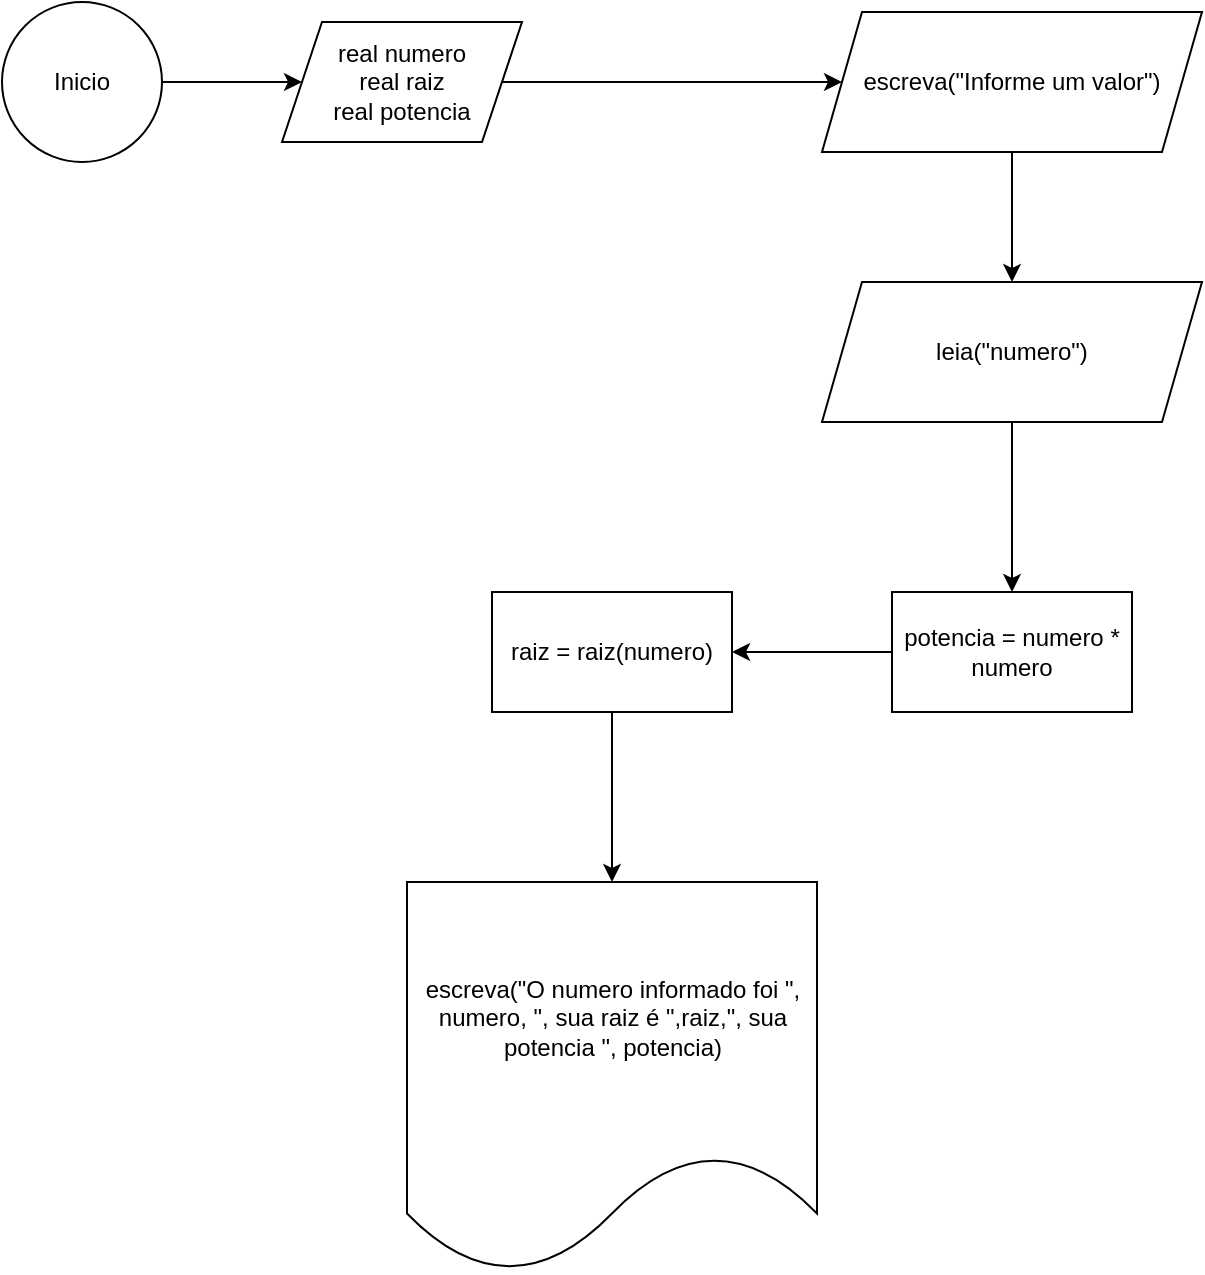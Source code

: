 <mxfile version="24.7.17">
  <diagram name="Página-1" id="p9Z0ADPJ8obi0O-sKz0-">
    <mxGraphModel dx="1434" dy="780" grid="1" gridSize="10" guides="1" tooltips="1" connect="1" arrows="1" fold="1" page="1" pageScale="1" pageWidth="827" pageHeight="1169" math="0" shadow="0">
      <root>
        <mxCell id="0" />
        <mxCell id="1" parent="0" />
        <mxCell id="FRiwAGqU8n_64E6IRlGm-8" value="" style="edgeStyle=orthogonalEdgeStyle;rounded=0;orthogonalLoop=1;jettySize=auto;html=1;" edge="1" parent="1" source="FRiwAGqU8n_64E6IRlGm-1" target="FRiwAGqU8n_64E6IRlGm-7">
          <mxGeometry relative="1" as="geometry" />
        </mxCell>
        <mxCell id="FRiwAGqU8n_64E6IRlGm-1" value="Inicio" style="ellipse;whiteSpace=wrap;html=1;aspect=fixed;" vertex="1" parent="1">
          <mxGeometry x="140" y="130" width="80" height="80" as="geometry" />
        </mxCell>
        <mxCell id="FRiwAGqU8n_64E6IRlGm-14" value="" style="edgeStyle=orthogonalEdgeStyle;rounded=0;orthogonalLoop=1;jettySize=auto;html=1;" edge="1" parent="1" source="FRiwAGqU8n_64E6IRlGm-2" target="FRiwAGqU8n_64E6IRlGm-13">
          <mxGeometry relative="1" as="geometry" />
        </mxCell>
        <mxCell id="FRiwAGqU8n_64E6IRlGm-2" value="escreva(&quot;Informe um valor&quot;)" style="shape=parallelogram;perimeter=parallelogramPerimeter;whiteSpace=wrap;html=1;fixedSize=1;" vertex="1" parent="1">
          <mxGeometry x="550" y="135" width="190" height="70" as="geometry" />
        </mxCell>
        <mxCell id="FRiwAGqU8n_64E6IRlGm-9" style="edgeStyle=orthogonalEdgeStyle;rounded=0;orthogonalLoop=1;jettySize=auto;html=1;" edge="1" parent="1" source="FRiwAGqU8n_64E6IRlGm-7" target="FRiwAGqU8n_64E6IRlGm-2">
          <mxGeometry relative="1" as="geometry" />
        </mxCell>
        <mxCell id="FRiwAGqU8n_64E6IRlGm-7" value="real numero&lt;div&gt;real raiz&lt;/div&gt;&lt;div&gt;real potencia&lt;/div&gt;" style="shape=parallelogram;perimeter=parallelogramPerimeter;whiteSpace=wrap;html=1;fixedSize=1;" vertex="1" parent="1">
          <mxGeometry x="280" y="140" width="120" height="60" as="geometry" />
        </mxCell>
        <mxCell id="FRiwAGqU8n_64E6IRlGm-18" value="" style="edgeStyle=orthogonalEdgeStyle;rounded=0;orthogonalLoop=1;jettySize=auto;html=1;" edge="1" parent="1" source="FRiwAGqU8n_64E6IRlGm-13" target="FRiwAGqU8n_64E6IRlGm-17">
          <mxGeometry relative="1" as="geometry" />
        </mxCell>
        <mxCell id="FRiwAGqU8n_64E6IRlGm-13" value="leia(&quot;numero&quot;)" style="shape=parallelogram;perimeter=parallelogramPerimeter;whiteSpace=wrap;html=1;fixedSize=1;" vertex="1" parent="1">
          <mxGeometry x="550" y="270" width="190" height="70" as="geometry" />
        </mxCell>
        <mxCell id="FRiwAGqU8n_64E6IRlGm-20" value="" style="edgeStyle=orthogonalEdgeStyle;rounded=0;orthogonalLoop=1;jettySize=auto;html=1;" edge="1" parent="1" source="FRiwAGqU8n_64E6IRlGm-17" target="FRiwAGqU8n_64E6IRlGm-19">
          <mxGeometry relative="1" as="geometry" />
        </mxCell>
        <mxCell id="FRiwAGqU8n_64E6IRlGm-17" value="potencia = numero * numero" style="whiteSpace=wrap;html=1;" vertex="1" parent="1">
          <mxGeometry x="585" y="425" width="120" height="60" as="geometry" />
        </mxCell>
        <mxCell id="FRiwAGqU8n_64E6IRlGm-22" value="" style="edgeStyle=orthogonalEdgeStyle;rounded=0;orthogonalLoop=1;jettySize=auto;html=1;" edge="1" parent="1" source="FRiwAGqU8n_64E6IRlGm-19" target="FRiwAGqU8n_64E6IRlGm-21">
          <mxGeometry relative="1" as="geometry" />
        </mxCell>
        <mxCell id="FRiwAGqU8n_64E6IRlGm-19" value="raiz = raiz(numero)" style="whiteSpace=wrap;html=1;" vertex="1" parent="1">
          <mxGeometry x="385" y="425" width="120" height="60" as="geometry" />
        </mxCell>
        <mxCell id="FRiwAGqU8n_64E6IRlGm-21" value="escreva(&quot;O numero informado foi &quot;, numero, &quot;, sua raiz é &quot;,raiz,&quot;, sua potencia &quot;, potencia)" style="shape=document;whiteSpace=wrap;html=1;boundedLbl=1;" vertex="1" parent="1">
          <mxGeometry x="342.5" y="570" width="205" height="195" as="geometry" />
        </mxCell>
      </root>
    </mxGraphModel>
  </diagram>
</mxfile>
